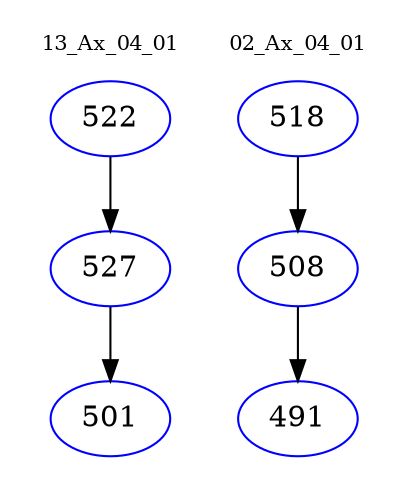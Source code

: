 digraph{
subgraph cluster_0 {
color = white
label = "13_Ax_04_01";
fontsize=10;
T0_522 [label="522", color="blue"]
T0_522 -> T0_527 [color="black"]
T0_527 [label="527", color="blue"]
T0_527 -> T0_501 [color="black"]
T0_501 [label="501", color="blue"]
}
subgraph cluster_1 {
color = white
label = "02_Ax_04_01";
fontsize=10;
T1_518 [label="518", color="blue"]
T1_518 -> T1_508 [color="black"]
T1_508 [label="508", color="blue"]
T1_508 -> T1_491 [color="black"]
T1_491 [label="491", color="blue"]
}
}
